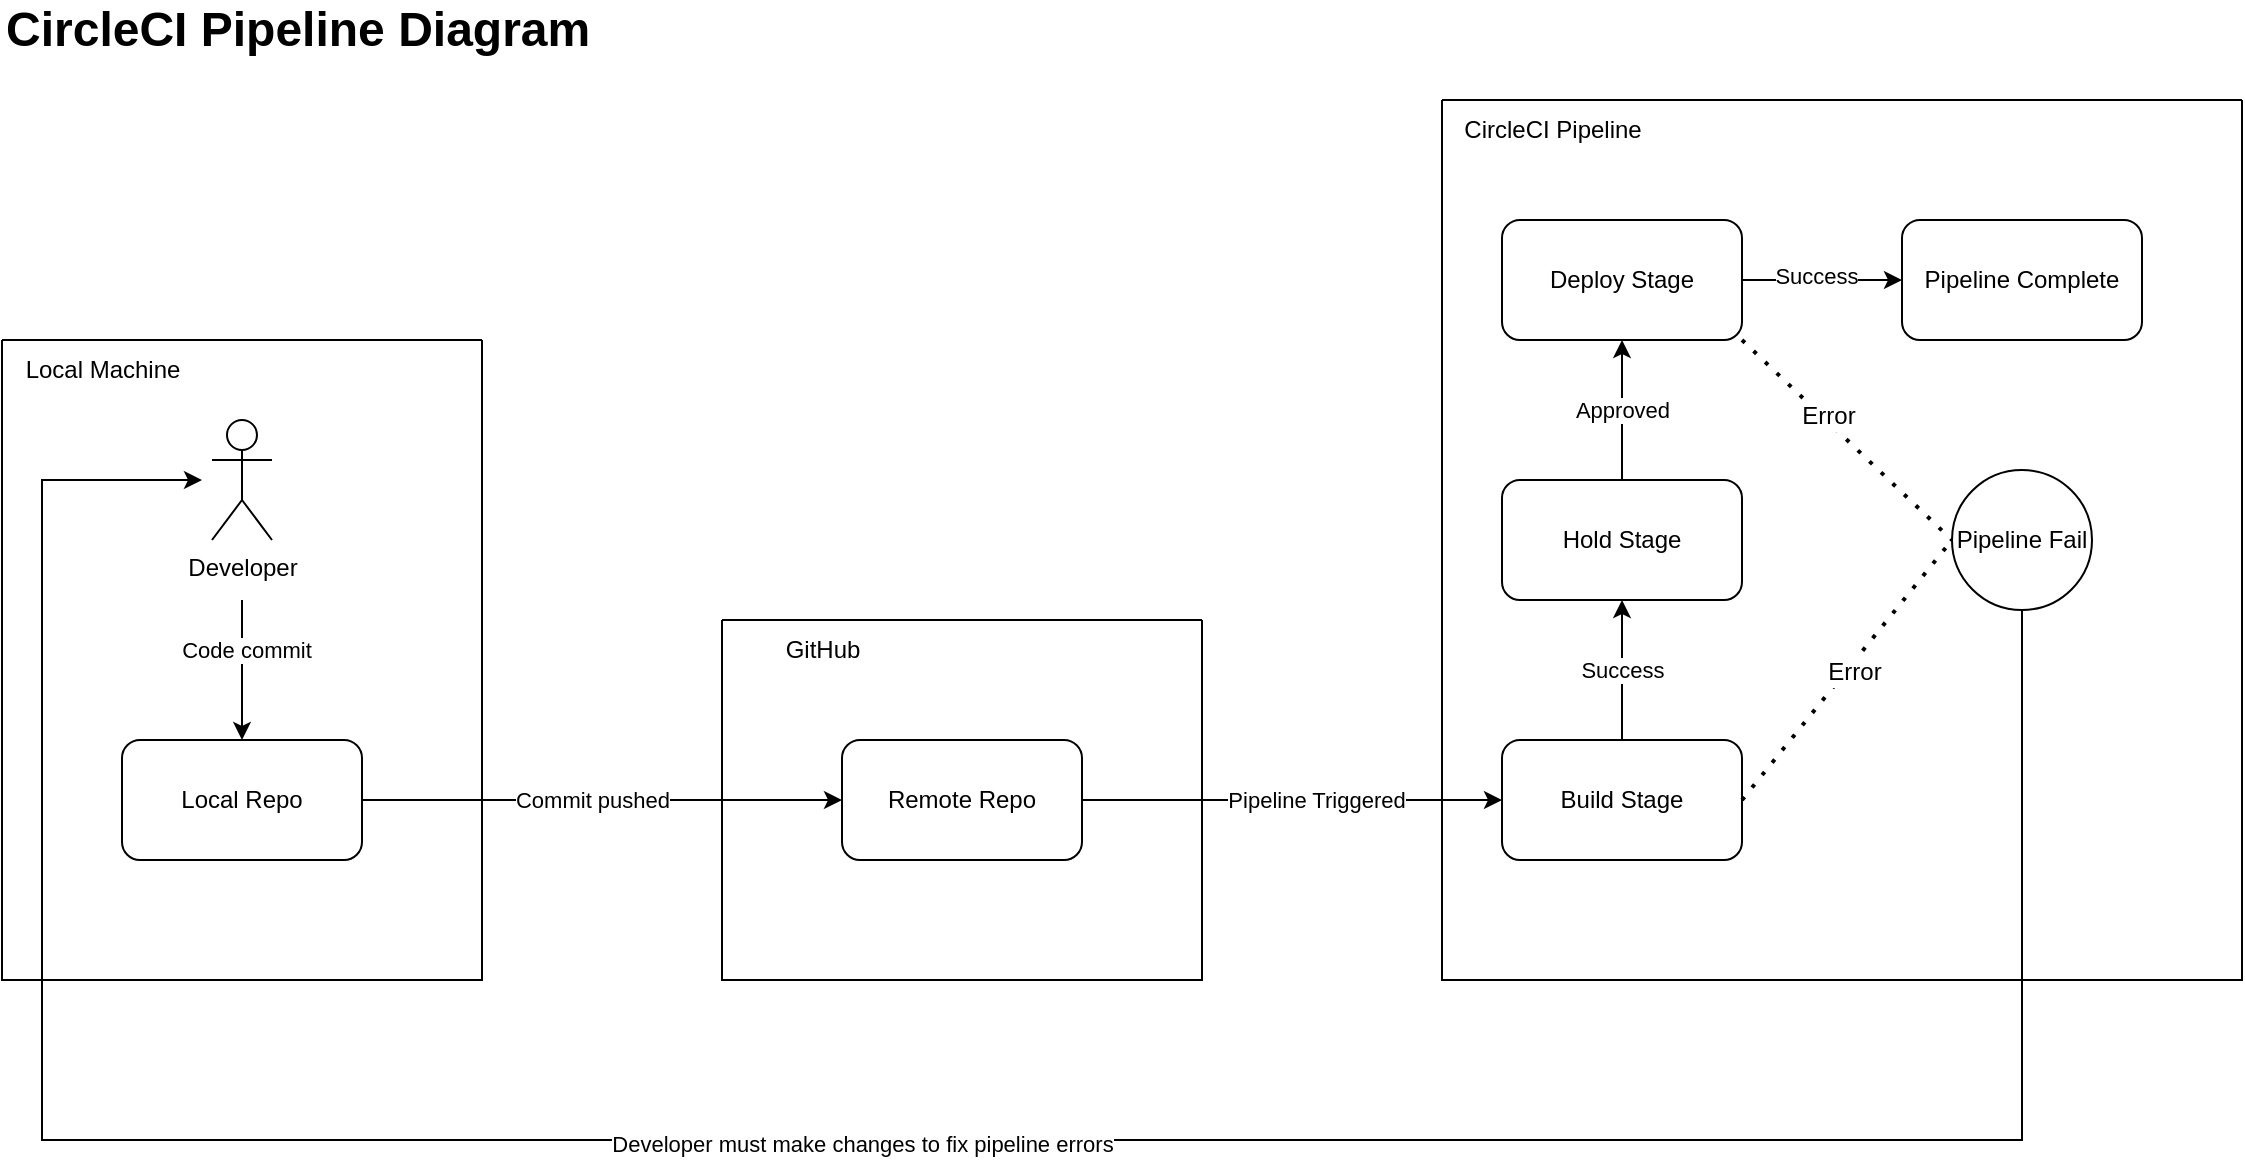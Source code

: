 <mxfile version="20.2.5" type="device"><diagram id="6a731a19-8d31-9384-78a2-239565b7b9f0" name="Page-1"><mxGraphModel dx="1234" dy="736" grid="1" gridSize="10" guides="1" tooltips="1" connect="1" arrows="1" fold="1" page="1" pageScale="1" pageWidth="1169" pageHeight="827" background="none" math="0" shadow="0"><root><mxCell id="0"/><mxCell id="1" parent="0"/><mxCell id="-qvYpWmXXKKq4hCcr9iu-68" value="" style="swimlane;startSize=0;" vertex="1" parent="1"><mxGeometry x="25" y="180" width="240" height="320" as="geometry"/></mxCell><mxCell id="-qvYpWmXXKKq4hCcr9iu-69" value="Local Machine" style="text;html=1;align=center;verticalAlign=middle;resizable=0;points=[];autosize=1;strokeColor=none;fillColor=none;" vertex="1" parent="-qvYpWmXXKKq4hCcr9iu-68"><mxGeometry width="100" height="30" as="geometry"/></mxCell><mxCell id="-qvYpWmXXKKq4hCcr9iu-70" value="Developer" style="shape=umlActor;verticalLabelPosition=bottom;verticalAlign=top;html=1;outlineConnect=0;" vertex="1" parent="-qvYpWmXXKKq4hCcr9iu-68"><mxGeometry x="105" y="40" width="30" height="60" as="geometry"/></mxCell><mxCell id="-qvYpWmXXKKq4hCcr9iu-71" value="Local Repo" style="rounded=1;whiteSpace=wrap;html=1;" vertex="1" parent="-qvYpWmXXKKq4hCcr9iu-68"><mxGeometry x="60" y="200" width="120" height="60" as="geometry"/></mxCell><mxCell id="-qvYpWmXXKKq4hCcr9iu-72" value="" style="endArrow=classic;html=1;rounded=0;" edge="1" parent="-qvYpWmXXKKq4hCcr9iu-68" target="-qvYpWmXXKKq4hCcr9iu-71"><mxGeometry width="50" height="50" relative="1" as="geometry"><mxPoint x="120" y="130" as="sourcePoint"/><mxPoint x="360" y="130" as="targetPoint"/></mxGeometry></mxCell><mxCell id="-qvYpWmXXKKq4hCcr9iu-73" value="Code commit" style="edgeLabel;html=1;align=center;verticalAlign=middle;resizable=0;points=[];" vertex="1" connectable="0" parent="-qvYpWmXXKKq4hCcr9iu-72"><mxGeometry x="-0.3" y="2" relative="1" as="geometry"><mxPoint as="offset"/></mxGeometry></mxCell><mxCell id="-qvYpWmXXKKq4hCcr9iu-74" value="" style="swimlane;startSize=0;" vertex="1" parent="1"><mxGeometry x="385" y="320" width="240" height="180" as="geometry"/></mxCell><mxCell id="-qvYpWmXXKKq4hCcr9iu-75" value="GitHub" style="text;html=1;align=center;verticalAlign=middle;resizable=0;points=[];autosize=1;strokeColor=none;fillColor=none;" vertex="1" parent="-qvYpWmXXKKq4hCcr9iu-74"><mxGeometry x="20" width="60" height="30" as="geometry"/></mxCell><mxCell id="-qvYpWmXXKKq4hCcr9iu-77" value="Remote Repo" style="rounded=1;whiteSpace=wrap;html=1;" vertex="1" parent="-qvYpWmXXKKq4hCcr9iu-74"><mxGeometry x="60" y="60" width="120" height="60" as="geometry"/></mxCell><mxCell id="-qvYpWmXXKKq4hCcr9iu-80" value="" style="endArrow=classic;html=1;rounded=0;entryX=0;entryY=0.5;entryDx=0;entryDy=0;exitX=1;exitY=0.5;exitDx=0;exitDy=0;edgeStyle=orthogonalEdgeStyle;" edge="1" parent="1" source="-qvYpWmXXKKq4hCcr9iu-71" target="-qvYpWmXXKKq4hCcr9iu-77"><mxGeometry width="50" height="50" relative="1" as="geometry"><mxPoint x="265" y="670" as="sourcePoint"/><mxPoint x="315" y="620" as="targetPoint"/></mxGeometry></mxCell><mxCell id="-qvYpWmXXKKq4hCcr9iu-81" value="Commit pushed" style="edgeLabel;html=1;align=center;verticalAlign=middle;resizable=0;points=[];" vertex="1" connectable="0" parent="-qvYpWmXXKKq4hCcr9iu-80"><mxGeometry x="-0.041" relative="1" as="geometry"><mxPoint as="offset"/></mxGeometry></mxCell><mxCell id="-qvYpWmXXKKq4hCcr9iu-82" value="" style="swimlane;startSize=0;" vertex="1" parent="1"><mxGeometry x="745" y="60" width="400" height="440" as="geometry"/></mxCell><mxCell id="-qvYpWmXXKKq4hCcr9iu-83" value="CircleCI Pipeline" style="text;html=1;align=center;verticalAlign=middle;resizable=0;points=[];autosize=1;strokeColor=none;fillColor=none;" vertex="1" parent="-qvYpWmXXKKq4hCcr9iu-82"><mxGeometry width="110" height="30" as="geometry"/></mxCell><mxCell id="-qvYpWmXXKKq4hCcr9iu-84" value="Build Stage" style="rounded=1;whiteSpace=wrap;html=1;" vertex="1" parent="-qvYpWmXXKKq4hCcr9iu-82"><mxGeometry x="30" y="320" width="120" height="60" as="geometry"/></mxCell><mxCell id="-qvYpWmXXKKq4hCcr9iu-85" value="Hold Stage" style="rounded=1;whiteSpace=wrap;html=1;" vertex="1" parent="-qvYpWmXXKKq4hCcr9iu-82"><mxGeometry x="30" y="190" width="120" height="60" as="geometry"/></mxCell><mxCell id="-qvYpWmXXKKq4hCcr9iu-86" value="Deploy Stage" style="rounded=1;whiteSpace=wrap;html=1;" vertex="1" parent="-qvYpWmXXKKq4hCcr9iu-82"><mxGeometry x="30" y="60" width="120" height="60" as="geometry"/></mxCell><mxCell id="-qvYpWmXXKKq4hCcr9iu-88" value="Success" style="endArrow=classic;html=1;rounded=0;entryX=0.5;entryY=1;entryDx=0;entryDy=0;exitX=0.5;exitY=0;exitDx=0;exitDy=0;" edge="1" parent="-qvYpWmXXKKq4hCcr9iu-82" source="-qvYpWmXXKKq4hCcr9iu-84" target="-qvYpWmXXKKq4hCcr9iu-85"><mxGeometry width="50" height="50" relative="1" as="geometry"><mxPoint x="240" y="350" as="sourcePoint"/><mxPoint x="290" y="300" as="targetPoint"/></mxGeometry></mxCell><mxCell id="-qvYpWmXXKKq4hCcr9iu-89" value="Approved" style="endArrow=classic;html=1;rounded=0;entryX=0.5;entryY=1;entryDx=0;entryDy=0;exitX=0.5;exitY=0;exitDx=0;exitDy=0;" edge="1" parent="-qvYpWmXXKKq4hCcr9iu-82" source="-qvYpWmXXKKq4hCcr9iu-85" target="-qvYpWmXXKKq4hCcr9iu-86"><mxGeometry width="50" height="50" relative="1" as="geometry"><mxPoint x="190" y="210" as="sourcePoint"/><mxPoint x="240" y="160" as="targetPoint"/></mxGeometry></mxCell><mxCell id="-qvYpWmXXKKq4hCcr9iu-91" value="Pipeline Complete" style="rounded=1;whiteSpace=wrap;html=1;" vertex="1" parent="-qvYpWmXXKKq4hCcr9iu-82"><mxGeometry x="230" y="60" width="120" height="60" as="geometry"/></mxCell><mxCell id="-qvYpWmXXKKq4hCcr9iu-92" value="" style="endArrow=classic;html=1;rounded=0;entryX=0;entryY=0.5;entryDx=0;entryDy=0;exitX=1;exitY=0.5;exitDx=0;exitDy=0;" edge="1" parent="-qvYpWmXXKKq4hCcr9iu-82" source="-qvYpWmXXKKq4hCcr9iu-86" target="-qvYpWmXXKKq4hCcr9iu-91"><mxGeometry width="50" height="50" relative="1" as="geometry"><mxPoint x="230" y="280" as="sourcePoint"/><mxPoint x="280" y="230" as="targetPoint"/></mxGeometry></mxCell><mxCell id="-qvYpWmXXKKq4hCcr9iu-93" value="Success" style="edgeLabel;html=1;align=center;verticalAlign=middle;resizable=0;points=[];" vertex="1" connectable="0" parent="-qvYpWmXXKKq4hCcr9iu-92"><mxGeometry x="-0.075" y="3" relative="1" as="geometry"><mxPoint y="1" as="offset"/></mxGeometry></mxCell><mxCell id="-qvYpWmXXKKq4hCcr9iu-94" value="Pipeline Fail" style="ellipse;whiteSpace=wrap;html=1;aspect=fixed;" vertex="1" parent="-qvYpWmXXKKq4hCcr9iu-82"><mxGeometry x="255" y="185" width="70" height="70" as="geometry"/></mxCell><mxCell id="-qvYpWmXXKKq4hCcr9iu-95" value="" style="endArrow=none;dashed=1;html=1;dashPattern=1 3;strokeWidth=2;rounded=0;entryX=0;entryY=0.5;entryDx=0;entryDy=0;exitX=1;exitY=1;exitDx=0;exitDy=0;" edge="1" parent="-qvYpWmXXKKq4hCcr9iu-82" source="-qvYpWmXXKKq4hCcr9iu-86" target="-qvYpWmXXKKq4hCcr9iu-94"><mxGeometry width="50" height="50" relative="1" as="geometry"><mxPoint x="30" y="570" as="sourcePoint"/><mxPoint x="80" y="520" as="targetPoint"/></mxGeometry></mxCell><mxCell id="-qvYpWmXXKKq4hCcr9iu-102" value="Error" style="edgeLabel;html=1;align=center;verticalAlign=middle;resizable=0;points=[];fontSize=12;" vertex="1" connectable="0" parent="-qvYpWmXXKKq4hCcr9iu-95"><mxGeometry x="-0.209" y="2" relative="1" as="geometry"><mxPoint as="offset"/></mxGeometry></mxCell><mxCell id="-qvYpWmXXKKq4hCcr9iu-97" value="" style="endArrow=none;dashed=1;html=1;dashPattern=1 3;strokeWidth=2;rounded=0;entryX=0;entryY=0.5;entryDx=0;entryDy=0;exitX=1;exitY=0.5;exitDx=0;exitDy=0;" edge="1" parent="-qvYpWmXXKKq4hCcr9iu-82" source="-qvYpWmXXKKq4hCcr9iu-84" target="-qvYpWmXXKKq4hCcr9iu-94"><mxGeometry width="50" height="50" relative="1" as="geometry"><mxPoint x="100" y="590" as="sourcePoint"/><mxPoint x="150" y="540" as="targetPoint"/></mxGeometry></mxCell><mxCell id="-qvYpWmXXKKq4hCcr9iu-104" value="Error" style="edgeLabel;html=1;align=center;verticalAlign=middle;resizable=0;points=[];fontSize=12;" vertex="1" connectable="0" parent="-qvYpWmXXKKq4hCcr9iu-97"><mxGeometry x="0.026" y="-3" relative="1" as="geometry"><mxPoint as="offset"/></mxGeometry></mxCell><mxCell id="-qvYpWmXXKKq4hCcr9iu-87" value="Pipeline Triggered" style="endArrow=classic;html=1;rounded=0;entryX=0;entryY=0.5;entryDx=0;entryDy=0;exitX=1;exitY=0.5;exitDx=0;exitDy=0;" edge="1" parent="1" source="-qvYpWmXXKKq4hCcr9iu-77" target="-qvYpWmXXKKq4hCcr9iu-84"><mxGeometry x="0.111" width="50" height="50" relative="1" as="geometry"><mxPoint x="655" y="620" as="sourcePoint"/><mxPoint x="705" y="570" as="targetPoint"/><Array as="points"><mxPoint x="725" y="410"/></Array><mxPoint as="offset"/></mxGeometry></mxCell><mxCell id="-qvYpWmXXKKq4hCcr9iu-98" value="" style="endArrow=classic;html=1;rounded=0;exitX=0.5;exitY=1;exitDx=0;exitDy=0;edgeStyle=orthogonalEdgeStyle;" edge="1" parent="1" source="-qvYpWmXXKKq4hCcr9iu-94"><mxGeometry width="50" height="50" relative="1" as="geometry"><mxPoint x="785" y="590" as="sourcePoint"/><mxPoint x="125" y="250" as="targetPoint"/><Array as="points"><mxPoint x="1035" y="580"/><mxPoint x="45" y="580"/><mxPoint x="45" y="250"/></Array></mxGeometry></mxCell><mxCell id="-qvYpWmXXKKq4hCcr9iu-99" value="Developer must make changes to fix pipeline errors" style="edgeLabel;html=1;align=center;verticalAlign=middle;resizable=0;points=[];" vertex="1" connectable="0" parent="-qvYpWmXXKKq4hCcr9iu-98"><mxGeometry x="0.015" y="2" relative="1" as="geometry"><mxPoint as="offset"/></mxGeometry></mxCell><mxCell id="-qvYpWmXXKKq4hCcr9iu-100" value="&lt;b&gt;&lt;font style=&quot;font-size: 24px;&quot;&gt;CircleCI Pipeline Diagram&lt;/font&gt;&lt;/b&gt;" style="text;html=1;strokeColor=none;fillColor=none;align=left;verticalAlign=middle;whiteSpace=wrap;rounded=0;" vertex="1" parent="1"><mxGeometry x="25" y="10" width="375" height="30" as="geometry"/></mxCell></root></mxGraphModel></diagram></mxfile>